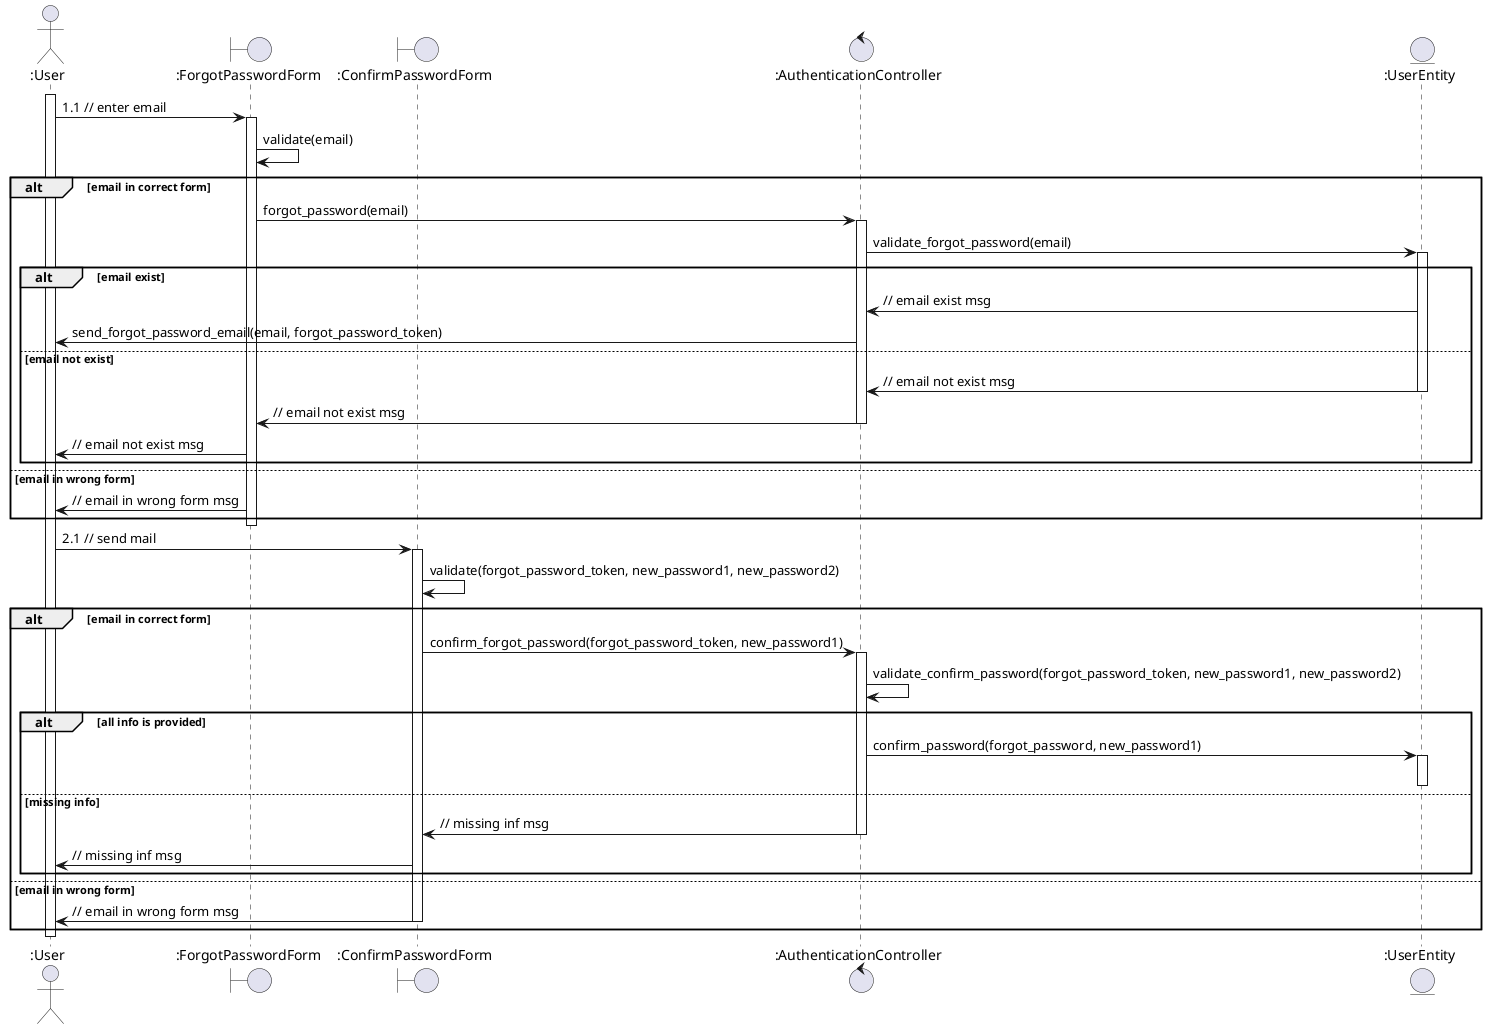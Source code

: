 @startuml
actor ":User"
boundary ":ForgotPasswordForm"
boundary ":ConfirmPasswordForm"
control ":AuthenticationController"
entity ":UserEntity"

activate ":User"
":User" -> ":ForgotPasswordForm" : 1.1 // enter email
activate ":ForgotPasswordForm"
":ForgotPasswordForm" -> ":ForgotPasswordForm" : validate(email)

alt email in correct form

":ForgotPasswordForm" -> ":AuthenticationController" : forgot_password(email)

activate ":AuthenticationController"
":AuthenticationController" -> ":UserEntity" : validate_forgot_password(email)
activate ":UserEntity"

alt email exist
":UserEntity" -> ":AuthenticationController" : // email exist msg
":AuthenticationController" -> ":User" : send_forgot_password_email(email, forgot_password_token)
else email not exist

":UserEntity" -> ":AuthenticationController" : // email not exist msg
deactivate ":UserEntity"
":AuthenticationController" -> ":ForgotPasswordForm" : // email not exist msg
deactivate ":AuthenticationController"
":ForgotPasswordForm" -> ":User" : // email not exist msg
end

else email in wrong form
":ForgotPasswordForm" -> ":User" : // email in wrong form msg

end
deactivate ":ForgotPasswordForm"
":User" -> ":ConfirmPasswordForm" : 2.1 // send mail
activate ":ConfirmPasswordForm"
":ConfirmPasswordForm" -> ":ConfirmPasswordForm" : validate(forgot_password_token, new_password1, new_password2)
alt email in correct form

":ConfirmPasswordForm" -> ":AuthenticationController" : confirm_forgot_password(forgot_password_token, new_password1)
activate ":AuthenticationController"
":AuthenticationController" -> ":AuthenticationController" : validate_confirm_password(forgot_password_token, new_password1, new_password2)


alt all info is provided
":AuthenticationController" -> ":UserEntity" : confirm_password(forgot_password, new_password1)

activate ":UserEntity"
deactivate ":UserEntity"
else missing info
":AuthenticationController" -> ":ConfirmPasswordForm" : // missing inf msg
deactivate ":AuthenticationController"
":ConfirmPasswordForm" -> ":User" : // missing inf msg
end
else email in wrong form
":ConfirmPasswordForm" -> ":User" : // email in wrong form msg
deactivate ":ConfirmPasswordForm"
end
deactivate ":User"
@enduml